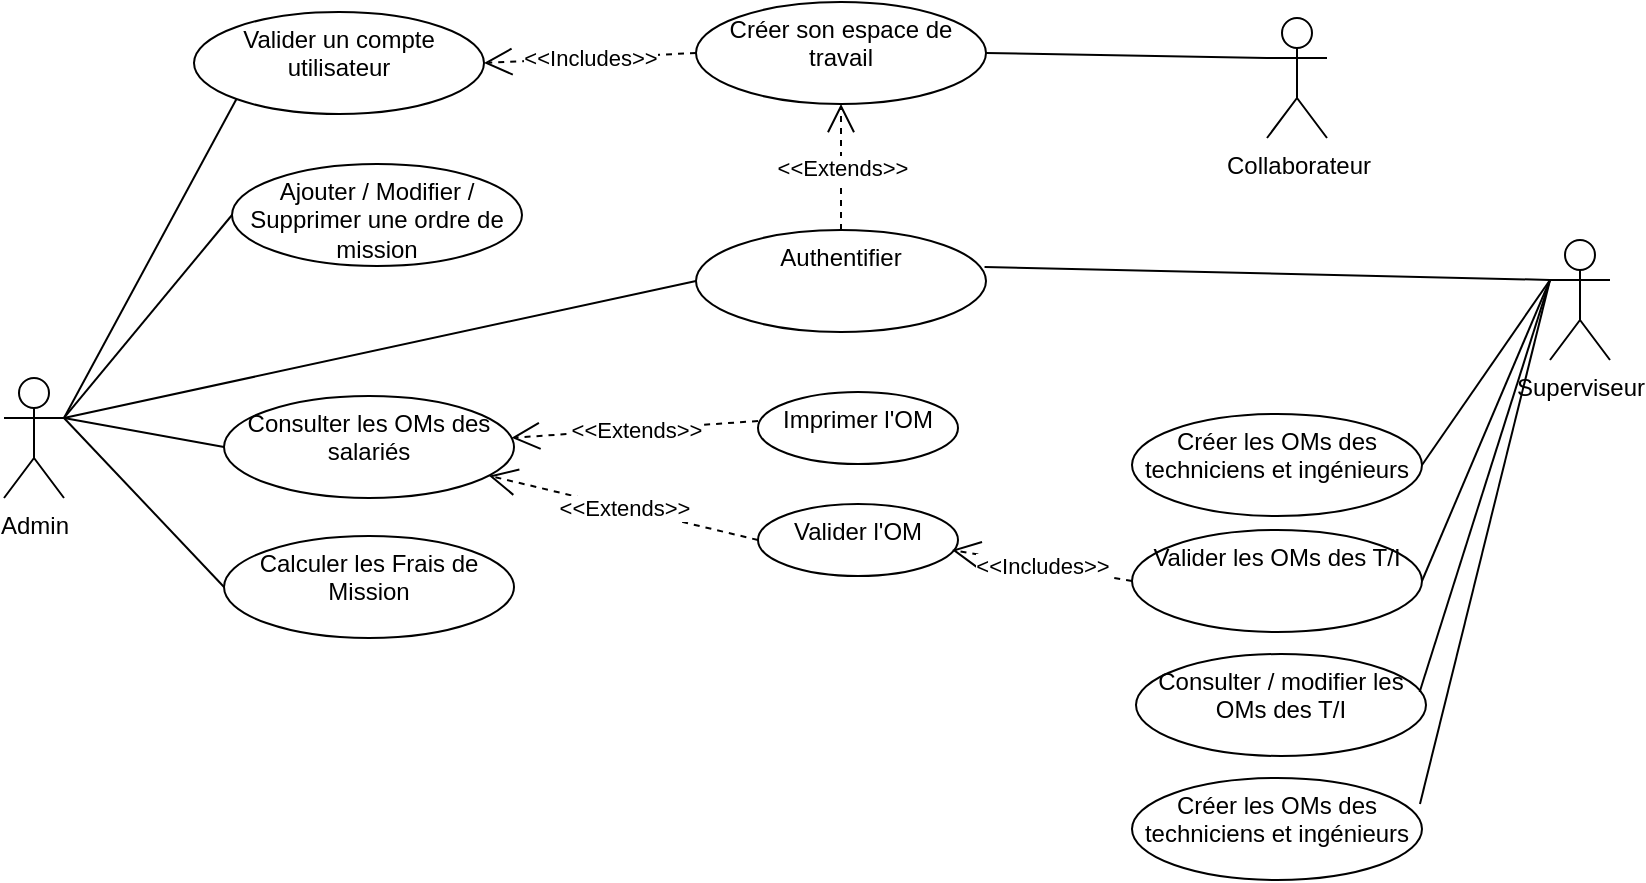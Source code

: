 <mxfile version="24.0.8" type="github">
  <diagram name="Page-1" id="bqoknefWxygjBXmzC5J1">
    <mxGraphModel dx="1434" dy="628" grid="0" gridSize="10" guides="1" tooltips="1" connect="1" arrows="1" fold="1" page="0" pageScale="1" pageWidth="850" pageHeight="1100" math="0" shadow="0">
      <root>
        <mxCell id="0" />
        <mxCell id="1" parent="0" />
        <mxCell id="aXAPJrn92n8_OqXVa3Bo-3" value="Collaborateur&lt;div&gt;&lt;br&gt;&lt;/div&gt;" style="shape=umlActor;verticalLabelPosition=bottom;verticalAlign=top;html=1;outlineConnect=0;" parent="1" vertex="1">
          <mxGeometry x="422.5" y="62" width="30" height="60" as="geometry" />
        </mxCell>
        <mxCell id="aXAPJrn92n8_OqXVa3Bo-4" value="Valider un compte utilisateur" style="ellipse;whiteSpace=wrap;html=1;verticalAlign=top;" parent="1" vertex="1">
          <mxGeometry x="-114" y="59" width="145" height="51" as="geometry" />
        </mxCell>
        <object label="Admin&lt;div&gt;&lt;br&gt;&lt;/div&gt;" Admin="" id="aXAPJrn92n8_OqXVa3Bo-2">
          <mxCell style="shape=umlActor;verticalLabelPosition=bottom;verticalAlign=top;html=1;outlineConnect=0;direction=east;rotation=0;" parent="1" vertex="1">
            <mxGeometry x="-209" y="242" width="30" height="60" as="geometry" />
          </mxCell>
        </object>
        <mxCell id="aXAPJrn92n8_OqXVa3Bo-8" value="Superviseur&lt;div&gt;&lt;br&gt;&lt;/div&gt;" style="shape=umlActor;verticalLabelPosition=bottom;verticalAlign=top;html=1;outlineConnect=0;" parent="1" vertex="1">
          <mxGeometry x="564" y="173" width="30" height="60" as="geometry" />
        </mxCell>
        <mxCell id="aXAPJrn92n8_OqXVa3Bo-14" value="Ajouter / Modifier / Supprimer une ordre de mission&lt;div&gt;&lt;br&gt;&lt;/div&gt;" style="ellipse;whiteSpace=wrap;html=1;verticalAlign=top;" parent="1" vertex="1">
          <mxGeometry x="-95" y="135" width="145" height="51" as="geometry" />
        </mxCell>
        <mxCell id="aXAPJrn92n8_OqXVa3Bo-16" value="&lt;div&gt;Consulter les OMs des salariés&lt;/div&gt;" style="ellipse;whiteSpace=wrap;html=1;verticalAlign=top;" parent="1" vertex="1">
          <mxGeometry x="-99" y="251" width="145" height="51" as="geometry" />
        </mxCell>
        <mxCell id="aXAPJrn92n8_OqXVa3Bo-20" value="Calculer les Frais de Mission" style="ellipse;whiteSpace=wrap;html=1;verticalAlign=top;" parent="1" vertex="1">
          <mxGeometry x="-99" y="321" width="145" height="51" as="geometry" />
        </mxCell>
        <mxCell id="aXAPJrn92n8_OqXVa3Bo-25" value="&amp;lt;&amp;lt;Extends&amp;gt;&amp;gt;" style="endArrow=open;endSize=12;dashed=1;html=1;rounded=0;exitX=0;exitY=0.403;exitDx=0;exitDy=0;exitPerimeter=0;" parent="1" source="aXAPJrn92n8_OqXVa3Bo-27" target="aXAPJrn92n8_OqXVa3Bo-16" edge="1">
          <mxGeometry width="160" relative="1" as="geometry">
            <mxPoint x="160" y="262" as="sourcePoint" />
            <mxPoint x="373" y="279" as="targetPoint" />
          </mxGeometry>
        </mxCell>
        <mxCell id="aXAPJrn92n8_OqXVa3Bo-27" value="Imprimer l&#39;OM" style="ellipse;whiteSpace=wrap;html=1;verticalAlign=top;" parent="1" vertex="1">
          <mxGeometry x="168" y="249" width="100" height="36" as="geometry" />
        </mxCell>
        <mxCell id="aXAPJrn92n8_OqXVa3Bo-29" value="Créer son espace de travail" style="ellipse;whiteSpace=wrap;html=1;verticalAlign=top;" parent="1" vertex="1">
          <mxGeometry x="137" y="54" width="145" height="51" as="geometry" />
        </mxCell>
        <mxCell id="aXAPJrn92n8_OqXVa3Bo-31" value="&amp;lt;&amp;lt;Includes&amp;gt;&amp;gt;" style="endArrow=open;endSize=12;dashed=1;html=1;rounded=0;exitX=0;exitY=0.5;exitDx=0;exitDy=0;entryX=1;entryY=0.5;entryDx=0;entryDy=0;" parent="1" source="aXAPJrn92n8_OqXVa3Bo-29" edge="1" target="aXAPJrn92n8_OqXVa3Bo-4">
          <mxGeometry width="160" relative="1" as="geometry">
            <mxPoint x="167" y="117" as="sourcePoint" />
            <mxPoint x="33" y="114" as="targetPoint" />
          </mxGeometry>
        </mxCell>
        <mxCell id="aXAPJrn92n8_OqXVa3Bo-32" value="Créer les OMs des techniciens et ingénieurs&lt;div&gt;&lt;br&gt;&lt;/div&gt;" style="ellipse;whiteSpace=wrap;html=1;verticalAlign=top;" parent="1" vertex="1">
          <mxGeometry x="355" y="260" width="145" height="51" as="geometry" />
        </mxCell>
        <mxCell id="aXAPJrn92n8_OqXVa3Bo-33" value="&lt;div&gt;Consulter / modifier les OMs des T/I&lt;/div&gt;" style="ellipse;whiteSpace=wrap;html=1;verticalAlign=top;" parent="1" vertex="1">
          <mxGeometry x="357" y="380" width="145" height="51" as="geometry" />
        </mxCell>
        <mxCell id="aXAPJrn92n8_OqXVa3Bo-34" value="Créer les OMs des techniciens et ingénieurs&lt;div&gt;&lt;br&gt;&lt;/div&gt;" style="ellipse;whiteSpace=wrap;html=1;verticalAlign=top;" parent="1" vertex="1">
          <mxGeometry x="355" y="442" width="145" height="51" as="geometry" />
        </mxCell>
        <mxCell id="aXAPJrn92n8_OqXVa3Bo-40" value="Valider l&#39;OM" style="ellipse;whiteSpace=wrap;html=1;verticalAlign=top;" parent="1" vertex="1">
          <mxGeometry x="168" y="305" width="100" height="36" as="geometry" />
        </mxCell>
        <mxCell id="aXAPJrn92n8_OqXVa3Bo-41" value="&amp;lt;&amp;lt;Extends&amp;gt;&amp;gt;" style="endArrow=open;endSize=12;dashed=1;html=1;rounded=0;exitX=0;exitY=0.5;exitDx=0;exitDy=0;" parent="1" source="aXAPJrn92n8_OqXVa3Bo-40" target="aXAPJrn92n8_OqXVa3Bo-16" edge="1">
          <mxGeometry width="160" relative="1" as="geometry">
            <mxPoint x="178" y="274" as="sourcePoint" />
            <mxPoint x="53" y="271" as="targetPoint" />
          </mxGeometry>
        </mxCell>
        <mxCell id="aXAPJrn92n8_OqXVa3Bo-42" value="&lt;div&gt;Valider les OMs des T/I&lt;br&gt;&lt;/div&gt;" style="ellipse;whiteSpace=wrap;html=1;verticalAlign=top;" parent="1" vertex="1">
          <mxGeometry x="355" y="318" width="145" height="51" as="geometry" />
        </mxCell>
        <mxCell id="aXAPJrn92n8_OqXVa3Bo-44" value="&amp;lt;&amp;lt;Includes&amp;gt;&amp;gt;" style="endArrow=open;endSize=12;dashed=1;html=1;rounded=0;exitX=0;exitY=0.5;exitDx=0;exitDy=0;entryX=0.97;entryY=0.639;entryDx=0;entryDy=0;entryPerimeter=0;" parent="1" source="aXAPJrn92n8_OqXVa3Bo-42" target="aXAPJrn92n8_OqXVa3Bo-40" edge="1">
          <mxGeometry width="160" relative="1" as="geometry">
            <mxPoint x="403" y="326" as="sourcePoint" />
            <mxPoint x="268" y="324" as="targetPoint" />
          </mxGeometry>
        </mxCell>
        <mxCell id="ost5-0_Wd72OpRgAMmyx-2" value="" style="endArrow=none;html=1;rounded=0;entryX=0;entryY=1;entryDx=0;entryDy=0;exitX=1;exitY=0.333;exitDx=0;exitDy=0;exitPerimeter=0;" edge="1" parent="1" source="aXAPJrn92n8_OqXVa3Bo-2" target="aXAPJrn92n8_OqXVa3Bo-4">
          <mxGeometry width="50" height="50" relative="1" as="geometry">
            <mxPoint x="-226" y="254" as="sourcePoint" />
            <mxPoint x="-176" y="204" as="targetPoint" />
          </mxGeometry>
        </mxCell>
        <mxCell id="ost5-0_Wd72OpRgAMmyx-4" value="" style="endArrow=none;html=1;rounded=0;entryX=0;entryY=0.5;entryDx=0;entryDy=0;exitX=1;exitY=0.333;exitDx=0;exitDy=0;exitPerimeter=0;" edge="1" parent="1" source="aXAPJrn92n8_OqXVa3Bo-2" target="aXAPJrn92n8_OqXVa3Bo-14">
          <mxGeometry width="50" height="50" relative="1" as="geometry">
            <mxPoint x="-217" y="261" as="sourcePoint" />
            <mxPoint x="-77" y="145" as="targetPoint" />
          </mxGeometry>
        </mxCell>
        <mxCell id="ost5-0_Wd72OpRgAMmyx-5" value="" style="endArrow=none;html=1;rounded=0;entryX=0;entryY=0.5;entryDx=0;entryDy=0;exitX=1;exitY=0.333;exitDx=0;exitDy=0;exitPerimeter=0;" edge="1" parent="1" source="aXAPJrn92n8_OqXVa3Bo-2" target="aXAPJrn92n8_OqXVa3Bo-16">
          <mxGeometry width="50" height="50" relative="1" as="geometry">
            <mxPoint x="-202" y="281" as="sourcePoint" />
            <mxPoint x="-95" y="197" as="targetPoint" />
          </mxGeometry>
        </mxCell>
        <mxCell id="ost5-0_Wd72OpRgAMmyx-6" value="" style="endArrow=none;html=1;rounded=0;entryX=0;entryY=0.5;entryDx=0;entryDy=0;exitX=1;exitY=0.333;exitDx=0;exitDy=0;exitPerimeter=0;" edge="1" parent="1" source="aXAPJrn92n8_OqXVa3Bo-2" target="aXAPJrn92n8_OqXVa3Bo-20">
          <mxGeometry width="50" height="50" relative="1" as="geometry">
            <mxPoint x="-215" y="265" as="sourcePoint" />
            <mxPoint x="-85" y="207" as="targetPoint" />
          </mxGeometry>
        </mxCell>
        <mxCell id="ost5-0_Wd72OpRgAMmyx-7" value="" style="endArrow=none;html=1;rounded=0;entryX=0;entryY=0.333;entryDx=0;entryDy=0;exitX=1;exitY=0.5;exitDx=0;exitDy=0;entryPerimeter=0;" edge="1" parent="1" source="aXAPJrn92n8_OqXVa3Bo-29" target="aXAPJrn92n8_OqXVa3Bo-3">
          <mxGeometry width="50" height="50" relative="1" as="geometry">
            <mxPoint x="299" y="206" as="sourcePoint" />
            <mxPoint x="406" y="122" as="targetPoint" />
          </mxGeometry>
        </mxCell>
        <mxCell id="ost5-0_Wd72OpRgAMmyx-8" value="" style="endArrow=none;html=1;rounded=0;exitX=1;exitY=0.5;exitDx=0;exitDy=0;entryX=0;entryY=0.333;entryDx=0;entryDy=0;entryPerimeter=0;" edge="1" parent="1" source="aXAPJrn92n8_OqXVa3Bo-32" target="aXAPJrn92n8_OqXVa3Bo-8">
          <mxGeometry width="50" height="50" relative="1" as="geometry">
            <mxPoint x="510" y="395" as="sourcePoint" />
            <mxPoint x="617" y="313" as="targetPoint" />
          </mxGeometry>
        </mxCell>
        <mxCell id="ost5-0_Wd72OpRgAMmyx-10" value="" style="endArrow=none;html=1;rounded=0;exitX=1;exitY=0.5;exitDx=0;exitDy=0;entryX=0;entryY=0.333;entryDx=0;entryDy=0;entryPerimeter=0;" edge="1" parent="1" source="aXAPJrn92n8_OqXVa3Bo-42" target="aXAPJrn92n8_OqXVa3Bo-8">
          <mxGeometry width="50" height="50" relative="1" as="geometry">
            <mxPoint x="516" y="277" as="sourcePoint" />
            <mxPoint x="628" y="323" as="targetPoint" />
          </mxGeometry>
        </mxCell>
        <mxCell id="ost5-0_Wd72OpRgAMmyx-11" value="" style="endArrow=none;html=1;rounded=0;exitX=0.978;exitY=0.373;exitDx=0;exitDy=0;entryX=0;entryY=0.333;entryDx=0;entryDy=0;entryPerimeter=0;exitPerimeter=0;" edge="1" parent="1" source="aXAPJrn92n8_OqXVa3Bo-33" target="aXAPJrn92n8_OqXVa3Bo-8">
          <mxGeometry width="50" height="50" relative="1" as="geometry">
            <mxPoint x="526" y="287" as="sourcePoint" />
            <mxPoint x="638" y="333" as="targetPoint" />
          </mxGeometry>
        </mxCell>
        <mxCell id="ost5-0_Wd72OpRgAMmyx-12" value="" style="endArrow=none;html=1;rounded=0;exitX=0.993;exitY=0.255;exitDx=0;exitDy=0;entryX=0;entryY=0.333;entryDx=0;entryDy=0;entryPerimeter=0;exitPerimeter=0;" edge="1" parent="1" source="aXAPJrn92n8_OqXVa3Bo-34" target="aXAPJrn92n8_OqXVa3Bo-8">
          <mxGeometry width="50" height="50" relative="1" as="geometry">
            <mxPoint x="536" y="297" as="sourcePoint" />
            <mxPoint x="648" y="343" as="targetPoint" />
          </mxGeometry>
        </mxCell>
        <mxCell id="ost5-0_Wd72OpRgAMmyx-13" value="Authentifier" style="ellipse;whiteSpace=wrap;html=1;verticalAlign=top;" vertex="1" parent="1">
          <mxGeometry x="137" y="168" width="145" height="51" as="geometry" />
        </mxCell>
        <mxCell id="ost5-0_Wd72OpRgAMmyx-14" value="&amp;lt;&amp;lt;Extends&amp;gt;&amp;gt;" style="endArrow=open;endSize=12;dashed=1;html=1;rounded=0;exitX=0.5;exitY=0;exitDx=0;exitDy=0;entryX=0.5;entryY=1;entryDx=0;entryDy=0;" edge="1" parent="1" source="ost5-0_Wd72OpRgAMmyx-13" target="aXAPJrn92n8_OqXVa3Bo-29">
          <mxGeometry width="160" relative="1" as="geometry">
            <mxPoint x="47" y="135" as="sourcePoint" />
            <mxPoint x="178" y="135" as="targetPoint" />
          </mxGeometry>
        </mxCell>
        <mxCell id="ost5-0_Wd72OpRgAMmyx-15" value="" style="endArrow=none;html=1;rounded=0;exitX=0.995;exitY=0.363;exitDx=0;exitDy=0;entryX=0;entryY=0.333;entryDx=0;entryDy=0;entryPerimeter=0;exitPerimeter=0;" edge="1" parent="1" source="ost5-0_Wd72OpRgAMmyx-13" target="aXAPJrn92n8_OqXVa3Bo-8">
          <mxGeometry width="50" height="50" relative="1" as="geometry">
            <mxPoint x="489" y="229" as="sourcePoint" />
            <mxPoint x="601" y="275" as="targetPoint" />
          </mxGeometry>
        </mxCell>
        <mxCell id="ost5-0_Wd72OpRgAMmyx-16" value="" style="endArrow=none;html=1;rounded=0;entryX=0;entryY=0.5;entryDx=0;entryDy=0;exitX=1;exitY=0.333;exitDx=0;exitDy=0;exitPerimeter=0;" edge="1" parent="1" source="aXAPJrn92n8_OqXVa3Bo-2" target="ost5-0_Wd72OpRgAMmyx-13">
          <mxGeometry width="50" height="50" relative="1" as="geometry">
            <mxPoint x="-205" y="272" as="sourcePoint" />
            <mxPoint x="-83" y="112" as="targetPoint" />
          </mxGeometry>
        </mxCell>
      </root>
    </mxGraphModel>
  </diagram>
</mxfile>
